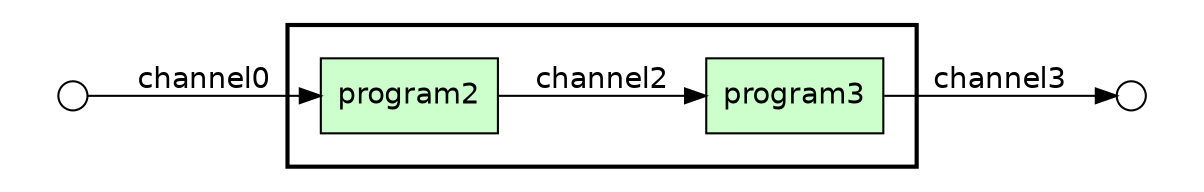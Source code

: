 
/* Start of top-level graph */
digraph Workflow {
rankdir=LR

/* Start of double cluster for drawing box around nodes in workflow */
subgraph cluster_workflow_box_outer { label=""; color=black; penwidth=2
subgraph cluster_workflow_box_inner { label=""; penwidth=0

/* Style for nodes representing atomic programs in workflow */
node[shape=box style=filled fillcolor="#CCFFCC" peripheries=1 fontname=Helvetica]

/* Nodes representing atomic programs in workflow */
program2
program3

/* Style for edges representing channels between programs in workflow */
edge[fontname=Helvetica]

/* Edges representing channels between programs in workflow */
program2 -> program3 [label=channel2]

/* End of double cluster for drawing box around nodes in workflow */
}}

/* Hidden double-cluster for grouping workflow input ports */
subgraph cluster_input_ports_group_outer { label=""; penwidth=0
subgraph cluster_input_ports_group_inner { label=""; penwidth=0

/* Style for nodes representing workflow input ports */
node[shape=circle style=filled fillcolor="#FFFFFF" peripheries=1 fontname=Helvetica width=0.2]

/* Nodes representing workflow input ports */
channel0_input_port [label=""]

/* End of double-cluster for grouping workflow input ports */
}}

/* Hidden double-cluster for grouping workflow output ports */
subgraph cluster_output_ports_group_outer { label=""; penwidth=0
subgraph cluster_output_ports_group_inner { label=""; penwidth=0

/* Style for nodes representing workflow output ports */
node[shape=circle style=filled fillcolor="#FFFFFF" peripheries=1 fontname=Helvetica width=0.2]

/* Nodes representing workflow output ports */
channel3_output_port [label=""]

/* End of double-cluster for grouping workflow output ports */
}}

/* Style for edges representing channels between programs and workflow input ports */
edge[fontname=Helvetica]

/* Edges representing channels between programs and workflow input ports */
channel0_input_port -> program2 [label=channel0]

/* Style for edges representing channels between programs and workflow output ports */
edge[fontname=Helvetica]

/* Edges representing channels between programs and workflow output ports */
program3 -> channel3_output_port [label=channel3]

/* End of top-level graph */
}
